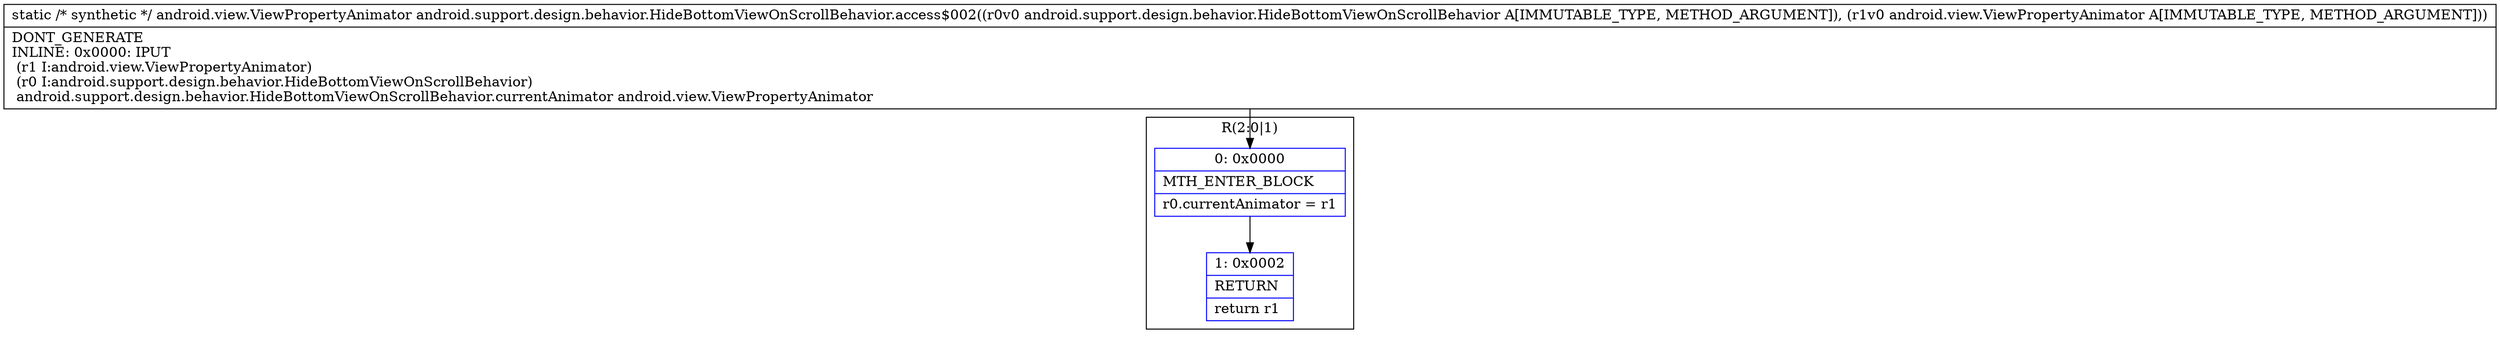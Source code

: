 digraph "CFG forandroid.support.design.behavior.HideBottomViewOnScrollBehavior.access$002(Landroid\/support\/design\/behavior\/HideBottomViewOnScrollBehavior;Landroid\/view\/ViewPropertyAnimator;)Landroid\/view\/ViewPropertyAnimator;" {
subgraph cluster_Region_115408763 {
label = "R(2:0|1)";
node [shape=record,color=blue];
Node_0 [shape=record,label="{0\:\ 0x0000|MTH_ENTER_BLOCK\l|r0.currentAnimator = r1\l}"];
Node_1 [shape=record,label="{1\:\ 0x0002|RETURN\l|return r1\l}"];
}
MethodNode[shape=record,label="{static \/* synthetic *\/ android.view.ViewPropertyAnimator android.support.design.behavior.HideBottomViewOnScrollBehavior.access$002((r0v0 android.support.design.behavior.HideBottomViewOnScrollBehavior A[IMMUTABLE_TYPE, METHOD_ARGUMENT]), (r1v0 android.view.ViewPropertyAnimator A[IMMUTABLE_TYPE, METHOD_ARGUMENT]))  | DONT_GENERATE\lINLINE: 0x0000: IPUT  \l  (r1 I:android.view.ViewPropertyAnimator)\l  (r0 I:android.support.design.behavior.HideBottomViewOnScrollBehavior)\l android.support.design.behavior.HideBottomViewOnScrollBehavior.currentAnimator android.view.ViewPropertyAnimator\l}"];
MethodNode -> Node_0;
Node_0 -> Node_1;
}

